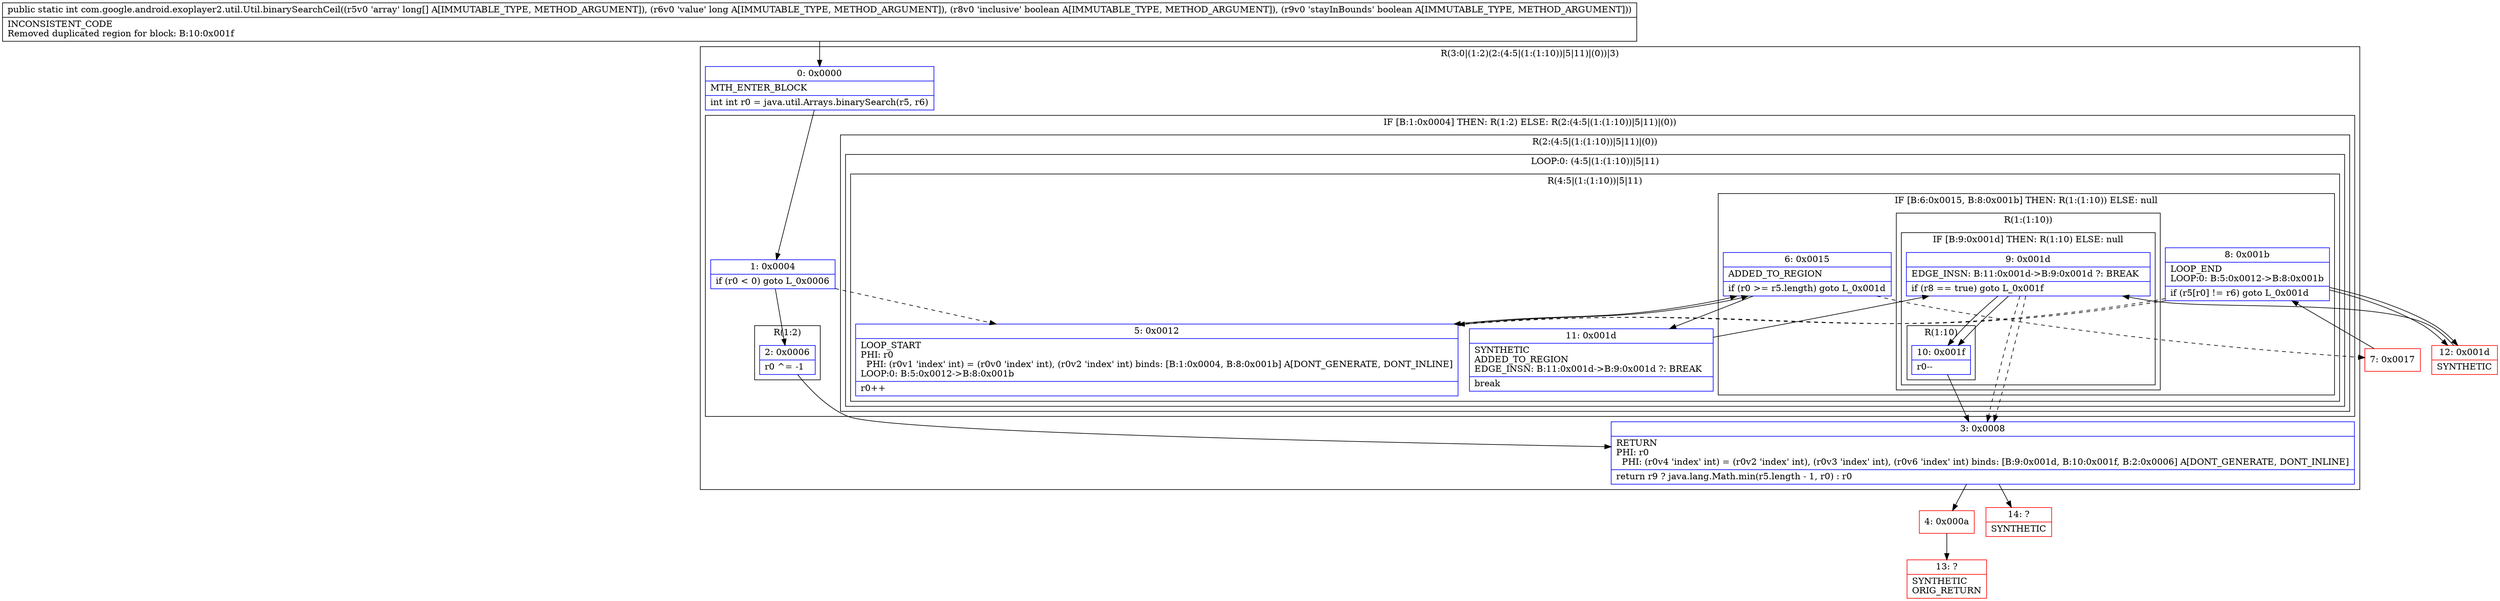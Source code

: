 digraph "CFG forcom.google.android.exoplayer2.util.Util.binarySearchCeil([JJZZ)I" {
subgraph cluster_Region_452786379 {
label = "R(3:0|(1:2)(2:(4:5|(1:(1:10))|5|11)|(0))|3)";
node [shape=record,color=blue];
Node_0 [shape=record,label="{0\:\ 0x0000|MTH_ENTER_BLOCK\l|int int r0 = java.util.Arrays.binarySearch(r5, r6)\l}"];
subgraph cluster_IfRegion_2105368800 {
label = "IF [B:1:0x0004] THEN: R(1:2) ELSE: R(2:(4:5|(1:(1:10))|5|11)|(0))";
node [shape=record,color=blue];
Node_1 [shape=record,label="{1\:\ 0x0004|if (r0 \< 0) goto L_0x0006\l}"];
subgraph cluster_Region_3865228 {
label = "R(1:2)";
node [shape=record,color=blue];
Node_2 [shape=record,label="{2\:\ 0x0006|r0 ^= \-1\l}"];
}
subgraph cluster_Region_844248924 {
label = "R(2:(4:5|(1:(1:10))|5|11)|(0))";
node [shape=record,color=blue];
subgraph cluster_LoopRegion_386506917 {
label = "LOOP:0: (4:5|(1:(1:10))|5|11)";
node [shape=record,color=blue];
Node_8 [shape=record,label="{8\:\ 0x001b|LOOP_END\lLOOP:0: B:5:0x0012\-\>B:8:0x001b\l|if (r5[r0] != r6) goto L_0x001d\l}"];
subgraph cluster_Region_1381435707 {
label = "R(4:5|(1:(1:10))|5|11)";
node [shape=record,color=blue];
Node_5 [shape=record,label="{5\:\ 0x0012|LOOP_START\lPHI: r0 \l  PHI: (r0v1 'index' int) = (r0v0 'index' int), (r0v2 'index' int) binds: [B:1:0x0004, B:8:0x001b] A[DONT_GENERATE, DONT_INLINE]\lLOOP:0: B:5:0x0012\-\>B:8:0x001b\l|r0++\l}"];
subgraph cluster_IfRegion_596738382 {
label = "IF [B:6:0x0015, B:8:0x001b] THEN: R(1:(1:10)) ELSE: null";
node [shape=record,color=blue];
Node_6 [shape=record,label="{6\:\ 0x0015|ADDED_TO_REGION\l|if (r0 \>= r5.length) goto L_0x001d\l}"];
Node_8 [shape=record,label="{8\:\ 0x001b|LOOP_END\lLOOP:0: B:5:0x0012\-\>B:8:0x001b\l|if (r5[r0] != r6) goto L_0x001d\l}"];
subgraph cluster_Region_550896010 {
label = "R(1:(1:10))";
node [shape=record,color=blue];
subgraph cluster_IfRegion_570701978 {
label = "IF [B:9:0x001d] THEN: R(1:10) ELSE: null";
node [shape=record,color=blue];
Node_9 [shape=record,label="{9\:\ 0x001d|EDGE_INSN: B:11:0x001d\-\>B:9:0x001d ?: BREAK  \l|if (r8 == true) goto L_0x001f\l}"];
subgraph cluster_Region_831563653 {
label = "R(1:10)";
node [shape=record,color=blue];
Node_10 [shape=record,label="{10\:\ 0x001f|r0\-\-\l}"];
}
}
}
}
Node_5 [shape=record,label="{5\:\ 0x0012|LOOP_START\lPHI: r0 \l  PHI: (r0v1 'index' int) = (r0v0 'index' int), (r0v2 'index' int) binds: [B:1:0x0004, B:8:0x001b] A[DONT_GENERATE, DONT_INLINE]\lLOOP:0: B:5:0x0012\-\>B:8:0x001b\l|r0++\l}"];
Node_11 [shape=record,label="{11\:\ 0x001d|SYNTHETIC\lADDED_TO_REGION\lEDGE_INSN: B:11:0x001d\-\>B:9:0x001d ?: BREAK  \l|break\l}"];
}
}
subgraph cluster_IfRegion_2113517816 {
label = "IF [B:9:0x001d] THEN: R(0) ELSE: null";
node [shape=record,color=blue];
Node_9 [shape=record,label="{9\:\ 0x001d|EDGE_INSN: B:11:0x001d\-\>B:9:0x001d ?: BREAK  \l|if (r8 == true) goto L_0x001f\l}"];
subgraph cluster_Region_1588758732 {
label = "R(0)";
node [shape=record,color=blue];
}
}
}
}
Node_3 [shape=record,label="{3\:\ 0x0008|RETURN\lPHI: r0 \l  PHI: (r0v4 'index' int) = (r0v2 'index' int), (r0v3 'index' int), (r0v6 'index' int) binds: [B:9:0x001d, B:10:0x001f, B:2:0x0006] A[DONT_GENERATE, DONT_INLINE]\l|return r9 ? java.lang.Math.min(r5.length \- 1, r0) : r0\l}"];
}
Node_4 [shape=record,color=red,label="{4\:\ 0x000a}"];
Node_7 [shape=record,color=red,label="{7\:\ 0x0017}"];
Node_12 [shape=record,color=red,label="{12\:\ 0x001d|SYNTHETIC\l}"];
Node_13 [shape=record,color=red,label="{13\:\ ?|SYNTHETIC\lORIG_RETURN\l}"];
Node_14 [shape=record,color=red,label="{14\:\ ?|SYNTHETIC\l}"];
MethodNode[shape=record,label="{public static int com.google.android.exoplayer2.util.Util.binarySearchCeil((r5v0 'array' long[] A[IMMUTABLE_TYPE, METHOD_ARGUMENT]), (r6v0 'value' long A[IMMUTABLE_TYPE, METHOD_ARGUMENT]), (r8v0 'inclusive' boolean A[IMMUTABLE_TYPE, METHOD_ARGUMENT]), (r9v0 'stayInBounds' boolean A[IMMUTABLE_TYPE, METHOD_ARGUMENT]))  | INCONSISTENT_CODE\lRemoved duplicated region for block: B:10:0x001f \l}"];
MethodNode -> Node_0;
Node_0 -> Node_1;
Node_1 -> Node_2;
Node_1 -> Node_5[style=dashed];
Node_2 -> Node_3;
Node_8 -> Node_5[style=dashed];
Node_8 -> Node_12;
Node_5 -> Node_6;
Node_6 -> Node_7[style=dashed];
Node_6 -> Node_11;
Node_8 -> Node_5[style=dashed];
Node_8 -> Node_12;
Node_9 -> Node_3[style=dashed];
Node_9 -> Node_10;
Node_10 -> Node_3;
Node_5 -> Node_6;
Node_11 -> Node_9;
Node_9 -> Node_3[style=dashed];
Node_9 -> Node_10;
Node_3 -> Node_4;
Node_3 -> Node_14;
Node_4 -> Node_13;
Node_7 -> Node_8;
Node_12 -> Node_9;
}

